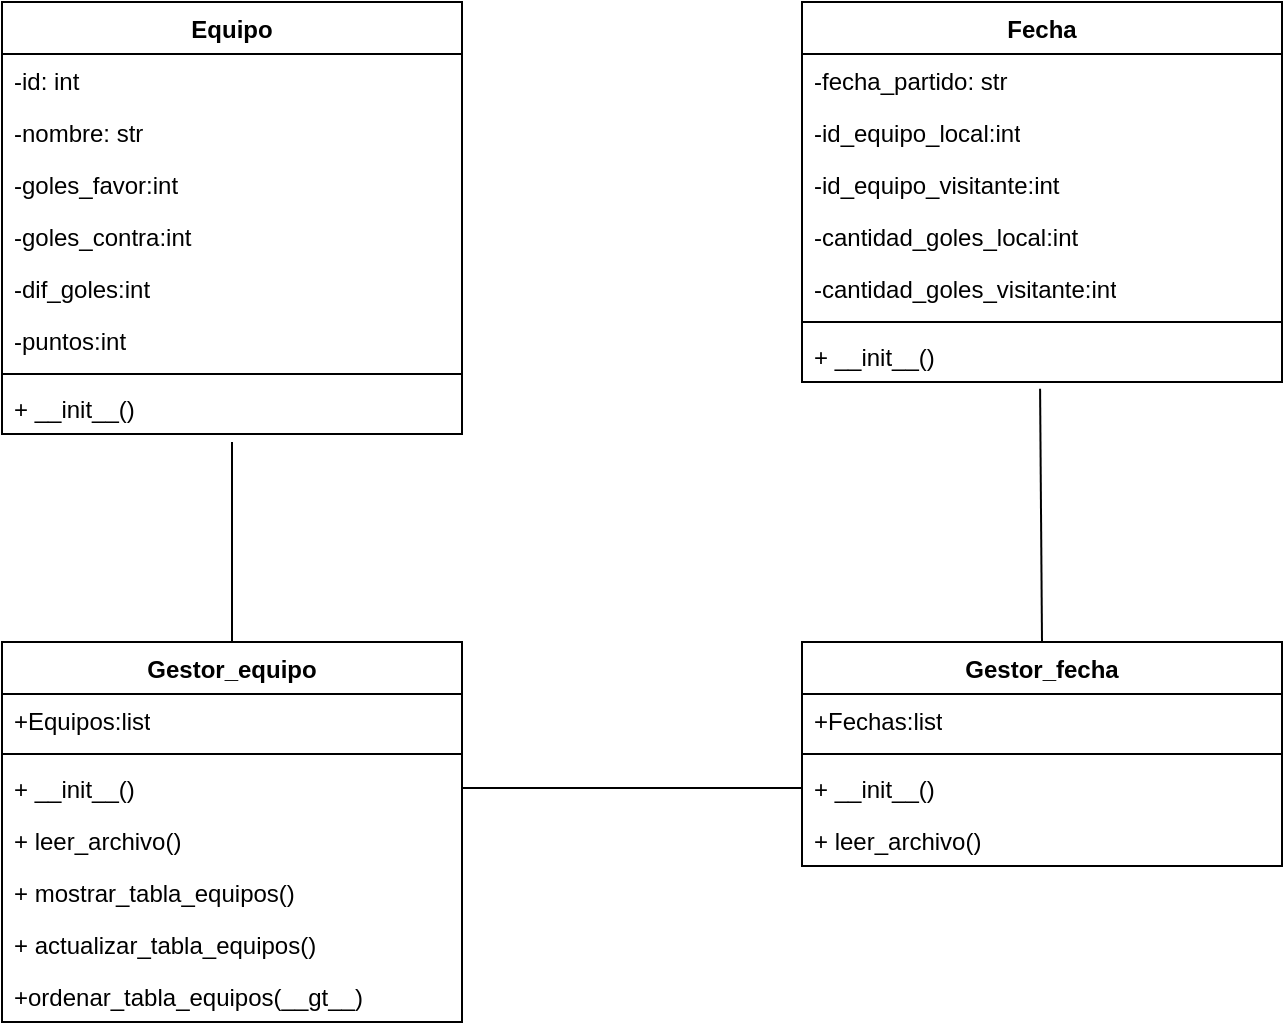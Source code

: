 <mxfile version="24.4.2" type="device">
  <diagram name="Página-1" id="_sinU-eusDXe8NucO3j4">
    <mxGraphModel dx="1261" dy="556" grid="1" gridSize="10" guides="1" tooltips="1" connect="1" arrows="1" fold="1" page="1" pageScale="1" pageWidth="827" pageHeight="1169" math="0" shadow="0">
      <root>
        <mxCell id="0" />
        <mxCell id="1" parent="0" />
        <mxCell id="RPiVwCha-kjMbjtx2ZXI-1" value="Equipo" style="swimlane;fontStyle=1;align=center;verticalAlign=top;childLayout=stackLayout;horizontal=1;startSize=26;horizontalStack=0;resizeParent=1;resizeParentMax=0;resizeLast=0;collapsible=1;marginBottom=0;whiteSpace=wrap;html=1;" vertex="1" parent="1">
          <mxGeometry x="80" y="80" width="230" height="216" as="geometry" />
        </mxCell>
        <mxCell id="RPiVwCha-kjMbjtx2ZXI-17" value="-id: int" style="text;strokeColor=none;fillColor=none;align=left;verticalAlign=top;spacingLeft=4;spacingRight=4;overflow=hidden;rotatable=0;points=[[0,0.5],[1,0.5]];portConstraint=eastwest;whiteSpace=wrap;html=1;" vertex="1" parent="RPiVwCha-kjMbjtx2ZXI-1">
          <mxGeometry y="26" width="230" height="26" as="geometry" />
        </mxCell>
        <mxCell id="RPiVwCha-kjMbjtx2ZXI-18" value="-nombre: str" style="text;strokeColor=none;fillColor=none;align=left;verticalAlign=top;spacingLeft=4;spacingRight=4;overflow=hidden;rotatable=0;points=[[0,0.5],[1,0.5]];portConstraint=eastwest;whiteSpace=wrap;html=1;" vertex="1" parent="RPiVwCha-kjMbjtx2ZXI-1">
          <mxGeometry y="52" width="230" height="26" as="geometry" />
        </mxCell>
        <mxCell id="RPiVwCha-kjMbjtx2ZXI-19" value="-goles_favor:int" style="text;strokeColor=none;fillColor=none;align=left;verticalAlign=top;spacingLeft=4;spacingRight=4;overflow=hidden;rotatable=0;points=[[0,0.5],[1,0.5]];portConstraint=eastwest;whiteSpace=wrap;html=1;" vertex="1" parent="RPiVwCha-kjMbjtx2ZXI-1">
          <mxGeometry y="78" width="230" height="26" as="geometry" />
        </mxCell>
        <mxCell id="RPiVwCha-kjMbjtx2ZXI-20" value="-goles_contra:int" style="text;strokeColor=none;fillColor=none;align=left;verticalAlign=top;spacingLeft=4;spacingRight=4;overflow=hidden;rotatable=0;points=[[0,0.5],[1,0.5]];portConstraint=eastwest;whiteSpace=wrap;html=1;" vertex="1" parent="RPiVwCha-kjMbjtx2ZXI-1">
          <mxGeometry y="104" width="230" height="26" as="geometry" />
        </mxCell>
        <mxCell id="RPiVwCha-kjMbjtx2ZXI-21" value="-dif_goles:int" style="text;strokeColor=none;fillColor=none;align=left;verticalAlign=top;spacingLeft=4;spacingRight=4;overflow=hidden;rotatable=0;points=[[0,0.5],[1,0.5]];portConstraint=eastwest;whiteSpace=wrap;html=1;" vertex="1" parent="RPiVwCha-kjMbjtx2ZXI-1">
          <mxGeometry y="130" width="230" height="26" as="geometry" />
        </mxCell>
        <mxCell id="RPiVwCha-kjMbjtx2ZXI-2" value="-puntos:int" style="text;strokeColor=none;fillColor=none;align=left;verticalAlign=top;spacingLeft=4;spacingRight=4;overflow=hidden;rotatable=0;points=[[0,0.5],[1,0.5]];portConstraint=eastwest;whiteSpace=wrap;html=1;" vertex="1" parent="RPiVwCha-kjMbjtx2ZXI-1">
          <mxGeometry y="156" width="230" height="26" as="geometry" />
        </mxCell>
        <mxCell id="RPiVwCha-kjMbjtx2ZXI-3" value="" style="line;strokeWidth=1;fillColor=none;align=left;verticalAlign=middle;spacingTop=-1;spacingLeft=3;spacingRight=3;rotatable=0;labelPosition=right;points=[];portConstraint=eastwest;strokeColor=inherit;" vertex="1" parent="RPiVwCha-kjMbjtx2ZXI-1">
          <mxGeometry y="182" width="230" height="8" as="geometry" />
        </mxCell>
        <mxCell id="RPiVwCha-kjMbjtx2ZXI-4" value="+ __init__()" style="text;strokeColor=none;fillColor=none;align=left;verticalAlign=top;spacingLeft=4;spacingRight=4;overflow=hidden;rotatable=0;points=[[0,0.5],[1,0.5]];portConstraint=eastwest;whiteSpace=wrap;html=1;" vertex="1" parent="RPiVwCha-kjMbjtx2ZXI-1">
          <mxGeometry y="190" width="230" height="26" as="geometry" />
        </mxCell>
        <mxCell id="RPiVwCha-kjMbjtx2ZXI-5" value="Fecha" style="swimlane;fontStyle=1;align=center;verticalAlign=top;childLayout=stackLayout;horizontal=1;startSize=26;horizontalStack=0;resizeParent=1;resizeParentMax=0;resizeLast=0;collapsible=1;marginBottom=0;whiteSpace=wrap;html=1;" vertex="1" parent="1">
          <mxGeometry x="480" y="80" width="240" height="190" as="geometry" />
        </mxCell>
        <mxCell id="RPiVwCha-kjMbjtx2ZXI-6" value="-fecha_partido: str" style="text;strokeColor=none;fillColor=none;align=left;verticalAlign=top;spacingLeft=4;spacingRight=4;overflow=hidden;rotatable=0;points=[[0,0.5],[1,0.5]];portConstraint=eastwest;whiteSpace=wrap;html=1;" vertex="1" parent="RPiVwCha-kjMbjtx2ZXI-5">
          <mxGeometry y="26" width="240" height="26" as="geometry" />
        </mxCell>
        <mxCell id="RPiVwCha-kjMbjtx2ZXI-22" value="-id_equipo_local:int" style="text;strokeColor=none;fillColor=none;align=left;verticalAlign=top;spacingLeft=4;spacingRight=4;overflow=hidden;rotatable=0;points=[[0,0.5],[1,0.5]];portConstraint=eastwest;whiteSpace=wrap;html=1;" vertex="1" parent="RPiVwCha-kjMbjtx2ZXI-5">
          <mxGeometry y="52" width="240" height="26" as="geometry" />
        </mxCell>
        <mxCell id="RPiVwCha-kjMbjtx2ZXI-23" value="-id_equipo_visitante:int" style="text;strokeColor=none;fillColor=none;align=left;verticalAlign=top;spacingLeft=4;spacingRight=4;overflow=hidden;rotatable=0;points=[[0,0.5],[1,0.5]];portConstraint=eastwest;whiteSpace=wrap;html=1;" vertex="1" parent="RPiVwCha-kjMbjtx2ZXI-5">
          <mxGeometry y="78" width="240" height="26" as="geometry" />
        </mxCell>
        <mxCell id="RPiVwCha-kjMbjtx2ZXI-24" value="-cantidad_goles_local:int" style="text;strokeColor=none;fillColor=none;align=left;verticalAlign=top;spacingLeft=4;spacingRight=4;overflow=hidden;rotatable=0;points=[[0,0.5],[1,0.5]];portConstraint=eastwest;whiteSpace=wrap;html=1;" vertex="1" parent="RPiVwCha-kjMbjtx2ZXI-5">
          <mxGeometry y="104" width="240" height="26" as="geometry" />
        </mxCell>
        <mxCell id="RPiVwCha-kjMbjtx2ZXI-25" value="-cantidad_goles_visitante:int" style="text;strokeColor=none;fillColor=none;align=left;verticalAlign=top;spacingLeft=4;spacingRight=4;overflow=hidden;rotatable=0;points=[[0,0.5],[1,0.5]];portConstraint=eastwest;whiteSpace=wrap;html=1;" vertex="1" parent="RPiVwCha-kjMbjtx2ZXI-5">
          <mxGeometry y="130" width="240" height="26" as="geometry" />
        </mxCell>
        <mxCell id="RPiVwCha-kjMbjtx2ZXI-7" value="" style="line;strokeWidth=1;fillColor=none;align=left;verticalAlign=middle;spacingTop=-1;spacingLeft=3;spacingRight=3;rotatable=0;labelPosition=right;points=[];portConstraint=eastwest;strokeColor=inherit;" vertex="1" parent="RPiVwCha-kjMbjtx2ZXI-5">
          <mxGeometry y="156" width="240" height="8" as="geometry" />
        </mxCell>
        <mxCell id="RPiVwCha-kjMbjtx2ZXI-8" value="+ __init__()" style="text;strokeColor=none;fillColor=none;align=left;verticalAlign=top;spacingLeft=4;spacingRight=4;overflow=hidden;rotatable=0;points=[[0,0.5],[1,0.5]];portConstraint=eastwest;whiteSpace=wrap;html=1;" vertex="1" parent="RPiVwCha-kjMbjtx2ZXI-5">
          <mxGeometry y="164" width="240" height="26" as="geometry" />
        </mxCell>
        <mxCell id="RPiVwCha-kjMbjtx2ZXI-9" value="Gestor_fecha" style="swimlane;fontStyle=1;align=center;verticalAlign=top;childLayout=stackLayout;horizontal=1;startSize=26;horizontalStack=0;resizeParent=1;resizeParentMax=0;resizeLast=0;collapsible=1;marginBottom=0;whiteSpace=wrap;html=1;" vertex="1" parent="1">
          <mxGeometry x="480" y="400" width="240" height="112" as="geometry" />
        </mxCell>
        <mxCell id="RPiVwCha-kjMbjtx2ZXI-10" value="+Fechas:list" style="text;strokeColor=none;fillColor=none;align=left;verticalAlign=top;spacingLeft=4;spacingRight=4;overflow=hidden;rotatable=0;points=[[0,0.5],[1,0.5]];portConstraint=eastwest;whiteSpace=wrap;html=1;" vertex="1" parent="RPiVwCha-kjMbjtx2ZXI-9">
          <mxGeometry y="26" width="240" height="26" as="geometry" />
        </mxCell>
        <mxCell id="RPiVwCha-kjMbjtx2ZXI-11" value="" style="line;strokeWidth=1;fillColor=none;align=left;verticalAlign=middle;spacingTop=-1;spacingLeft=3;spacingRight=3;rotatable=0;labelPosition=right;points=[];portConstraint=eastwest;strokeColor=inherit;" vertex="1" parent="RPiVwCha-kjMbjtx2ZXI-9">
          <mxGeometry y="52" width="240" height="8" as="geometry" />
        </mxCell>
        <mxCell id="RPiVwCha-kjMbjtx2ZXI-12" value="+ __init__()" style="text;strokeColor=none;fillColor=none;align=left;verticalAlign=top;spacingLeft=4;spacingRight=4;overflow=hidden;rotatable=0;points=[[0,0.5],[1,0.5]];portConstraint=eastwest;whiteSpace=wrap;html=1;" vertex="1" parent="RPiVwCha-kjMbjtx2ZXI-9">
          <mxGeometry y="60" width="240" height="26" as="geometry" />
        </mxCell>
        <mxCell id="RPiVwCha-kjMbjtx2ZXI-29" value="+ leer_archivo()" style="text;strokeColor=none;fillColor=none;align=left;verticalAlign=top;spacingLeft=4;spacingRight=4;overflow=hidden;rotatable=0;points=[[0,0.5],[1,0.5]];portConstraint=eastwest;whiteSpace=wrap;html=1;" vertex="1" parent="RPiVwCha-kjMbjtx2ZXI-9">
          <mxGeometry y="86" width="240" height="26" as="geometry" />
        </mxCell>
        <mxCell id="RPiVwCha-kjMbjtx2ZXI-13" value="Gestor_equipo" style="swimlane;fontStyle=1;align=center;verticalAlign=top;childLayout=stackLayout;horizontal=1;startSize=26;horizontalStack=0;resizeParent=1;resizeParentMax=0;resizeLast=0;collapsible=1;marginBottom=0;whiteSpace=wrap;html=1;" vertex="1" parent="1">
          <mxGeometry x="80" y="400" width="230" height="190" as="geometry" />
        </mxCell>
        <mxCell id="RPiVwCha-kjMbjtx2ZXI-14" value="+Equipos:list" style="text;strokeColor=none;fillColor=none;align=left;verticalAlign=top;spacingLeft=4;spacingRight=4;overflow=hidden;rotatable=0;points=[[0,0.5],[1,0.5]];portConstraint=eastwest;whiteSpace=wrap;html=1;" vertex="1" parent="RPiVwCha-kjMbjtx2ZXI-13">
          <mxGeometry y="26" width="230" height="26" as="geometry" />
        </mxCell>
        <mxCell id="RPiVwCha-kjMbjtx2ZXI-15" value="" style="line;strokeWidth=1;fillColor=none;align=left;verticalAlign=middle;spacingTop=-1;spacingLeft=3;spacingRight=3;rotatable=0;labelPosition=right;points=[];portConstraint=eastwest;strokeColor=inherit;" vertex="1" parent="RPiVwCha-kjMbjtx2ZXI-13">
          <mxGeometry y="52" width="230" height="8" as="geometry" />
        </mxCell>
        <mxCell id="RPiVwCha-kjMbjtx2ZXI-27" value="+ __init__()" style="text;strokeColor=none;fillColor=none;align=left;verticalAlign=top;spacingLeft=4;spacingRight=4;overflow=hidden;rotatable=0;points=[[0,0.5],[1,0.5]];portConstraint=eastwest;whiteSpace=wrap;html=1;" vertex="1" parent="RPiVwCha-kjMbjtx2ZXI-13">
          <mxGeometry y="60" width="230" height="26" as="geometry" />
        </mxCell>
        <mxCell id="RPiVwCha-kjMbjtx2ZXI-28" value="+ leer_archivo()" style="text;strokeColor=none;fillColor=none;align=left;verticalAlign=top;spacingLeft=4;spacingRight=4;overflow=hidden;rotatable=0;points=[[0,0.5],[1,0.5]];portConstraint=eastwest;whiteSpace=wrap;html=1;" vertex="1" parent="RPiVwCha-kjMbjtx2ZXI-13">
          <mxGeometry y="86" width="230" height="26" as="geometry" />
        </mxCell>
        <mxCell id="RPiVwCha-kjMbjtx2ZXI-35" value="+ mostrar_tabla_equipos()" style="text;strokeColor=none;fillColor=none;align=left;verticalAlign=top;spacingLeft=4;spacingRight=4;overflow=hidden;rotatable=0;points=[[0,0.5],[1,0.5]];portConstraint=eastwest;whiteSpace=wrap;html=1;" vertex="1" parent="RPiVwCha-kjMbjtx2ZXI-13">
          <mxGeometry y="112" width="230" height="26" as="geometry" />
        </mxCell>
        <mxCell id="RPiVwCha-kjMbjtx2ZXI-36" value="+ actualizar_tabla_equipos()" style="text;strokeColor=none;fillColor=none;align=left;verticalAlign=top;spacingLeft=4;spacingRight=4;overflow=hidden;rotatable=0;points=[[0,0.5],[1,0.5]];portConstraint=eastwest;whiteSpace=wrap;html=1;" vertex="1" parent="RPiVwCha-kjMbjtx2ZXI-13">
          <mxGeometry y="138" width="230" height="26" as="geometry" />
        </mxCell>
        <mxCell id="RPiVwCha-kjMbjtx2ZXI-16" value="+ordenar_tabla_equipos(__gt__)" style="text;strokeColor=none;fillColor=none;align=left;verticalAlign=top;spacingLeft=4;spacingRight=4;overflow=hidden;rotatable=0;points=[[0,0.5],[1,0.5]];portConstraint=eastwest;whiteSpace=wrap;html=1;" vertex="1" parent="RPiVwCha-kjMbjtx2ZXI-13">
          <mxGeometry y="164" width="230" height="26" as="geometry" />
        </mxCell>
        <mxCell id="RPiVwCha-kjMbjtx2ZXI-30" value="" style="endArrow=none;html=1;rounded=0;exitX=1;exitY=0.5;exitDx=0;exitDy=0;entryX=0;entryY=0.5;entryDx=0;entryDy=0;" edge="1" parent="1" source="RPiVwCha-kjMbjtx2ZXI-27" target="RPiVwCha-kjMbjtx2ZXI-12">
          <mxGeometry relative="1" as="geometry">
            <mxPoint x="340" y="470" as="sourcePoint" />
            <mxPoint x="420" y="473" as="targetPoint" />
          </mxGeometry>
        </mxCell>
        <mxCell id="RPiVwCha-kjMbjtx2ZXI-33" value="" style="endArrow=none;html=1;rounded=0;exitX=0.5;exitY=0;exitDx=0;exitDy=0;entryX=0.496;entryY=1.131;entryDx=0;entryDy=0;entryPerimeter=0;" edge="1" parent="1" source="RPiVwCha-kjMbjtx2ZXI-9" target="RPiVwCha-kjMbjtx2ZXI-8">
          <mxGeometry relative="1" as="geometry">
            <mxPoint x="550" y="330" as="sourcePoint" />
            <mxPoint x="710" y="330" as="targetPoint" />
          </mxGeometry>
        </mxCell>
        <mxCell id="RPiVwCha-kjMbjtx2ZXI-34" value="" style="endArrow=none;html=1;rounded=0;exitX=0.5;exitY=0;exitDx=0;exitDy=0;entryX=0.5;entryY=1.154;entryDx=0;entryDy=0;entryPerimeter=0;" edge="1" parent="1" source="RPiVwCha-kjMbjtx2ZXI-13" target="RPiVwCha-kjMbjtx2ZXI-4">
          <mxGeometry relative="1" as="geometry">
            <mxPoint x="361" y="410" as="sourcePoint" />
            <mxPoint x="195" y="330" as="targetPoint" />
          </mxGeometry>
        </mxCell>
      </root>
    </mxGraphModel>
  </diagram>
</mxfile>
